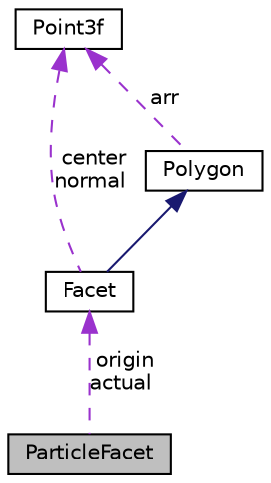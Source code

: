 digraph "ParticleFacet"
{
  edge [fontname="Helvetica",fontsize="10",labelfontname="Helvetica",labelfontsize="10"];
  node [fontname="Helvetica",fontsize="10",shape=record];
  Node1 [label="ParticleFacet",height=0.2,width=0.4,color="black", fillcolor="grey75", style="filled", fontcolor="black"];
  Node2 -> Node1 [dir="back",color="darkorchid3",fontsize="10",style="dashed",label=" origin\nactual" ];
  Node2 [label="Facet",height=0.2,width=0.4,color="black", fillcolor="white", style="filled",URL="$class_facet.html"];
  Node3 -> Node2 [dir="back",color="midnightblue",fontsize="10",style="solid"];
  Node3 [label="Polygon",height=0.2,width=0.4,color="black", fillcolor="white", style="filled",URL="$class_polygon.html",tooltip="Polygon consisted of 3-coordinate vertices. "];
  Node4 -> Node3 [dir="back",color="darkorchid3",fontsize="10",style="dashed",label=" arr" ];
  Node4 [label="Point3f",height=0.2,width=0.4,color="black", fillcolor="white", style="filled",URL="$struct_point3f.html",tooltip="The Point3 struct 3D coordinate point. "];
  Node4 -> Node2 [dir="back",color="darkorchid3",fontsize="10",style="dashed",label=" center\nnormal" ];
}
